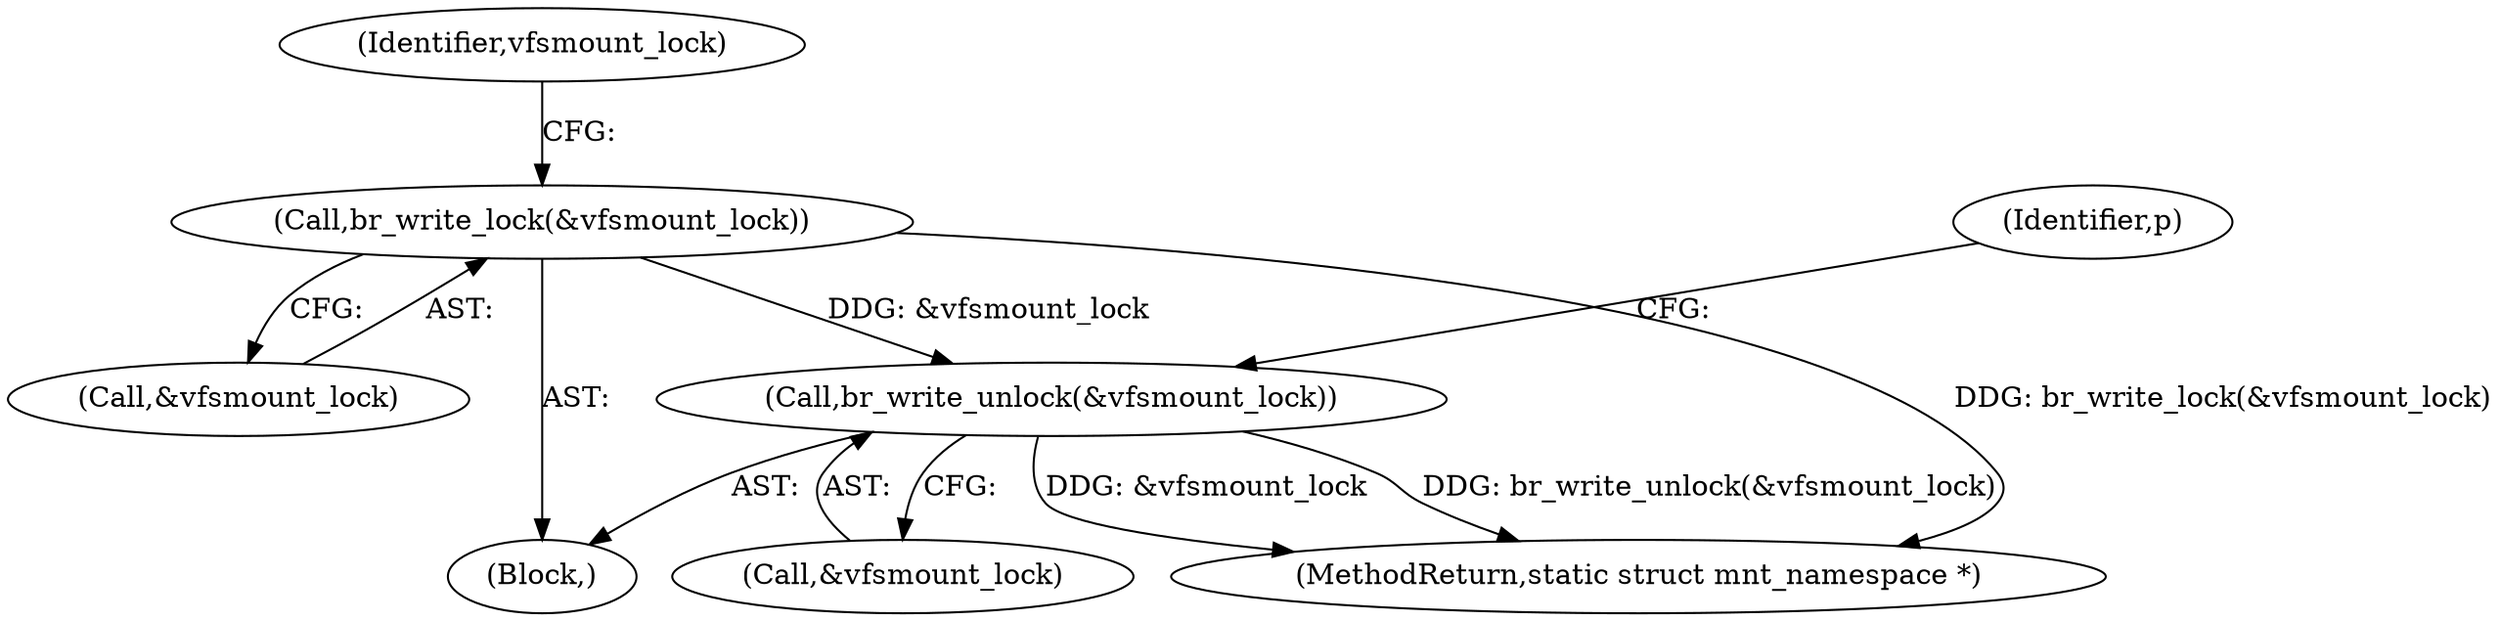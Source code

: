 digraph "0_linux_132c94e31b8bca8ea921f9f96a57d684fa4ae0a9_0@API" {
"1000168" [label="(Call,br_write_unlock(&vfsmount_lock))"];
"1000165" [label="(Call,br_write_lock(&vfsmount_lock))"];
"1000172" [label="(Identifier,p)"];
"1000168" [label="(Call,br_write_unlock(&vfsmount_lock))"];
"1000166" [label="(Call,&vfsmount_lock)"];
"1000165" [label="(Call,br_write_lock(&vfsmount_lock))"];
"1000169" [label="(Call,&vfsmount_lock)"];
"1000170" [label="(Identifier,vfsmount_lock)"];
"1000106" [label="(Block,)"];
"1000261" [label="(MethodReturn,static struct mnt_namespace *)"];
"1000168" -> "1000106"  [label="AST: "];
"1000168" -> "1000169"  [label="CFG: "];
"1000169" -> "1000168"  [label="AST: "];
"1000172" -> "1000168"  [label="CFG: "];
"1000168" -> "1000261"  [label="DDG: br_write_unlock(&vfsmount_lock)"];
"1000168" -> "1000261"  [label="DDG: &vfsmount_lock"];
"1000165" -> "1000168"  [label="DDG: &vfsmount_lock"];
"1000165" -> "1000106"  [label="AST: "];
"1000165" -> "1000166"  [label="CFG: "];
"1000166" -> "1000165"  [label="AST: "];
"1000170" -> "1000165"  [label="CFG: "];
"1000165" -> "1000261"  [label="DDG: br_write_lock(&vfsmount_lock)"];
}
